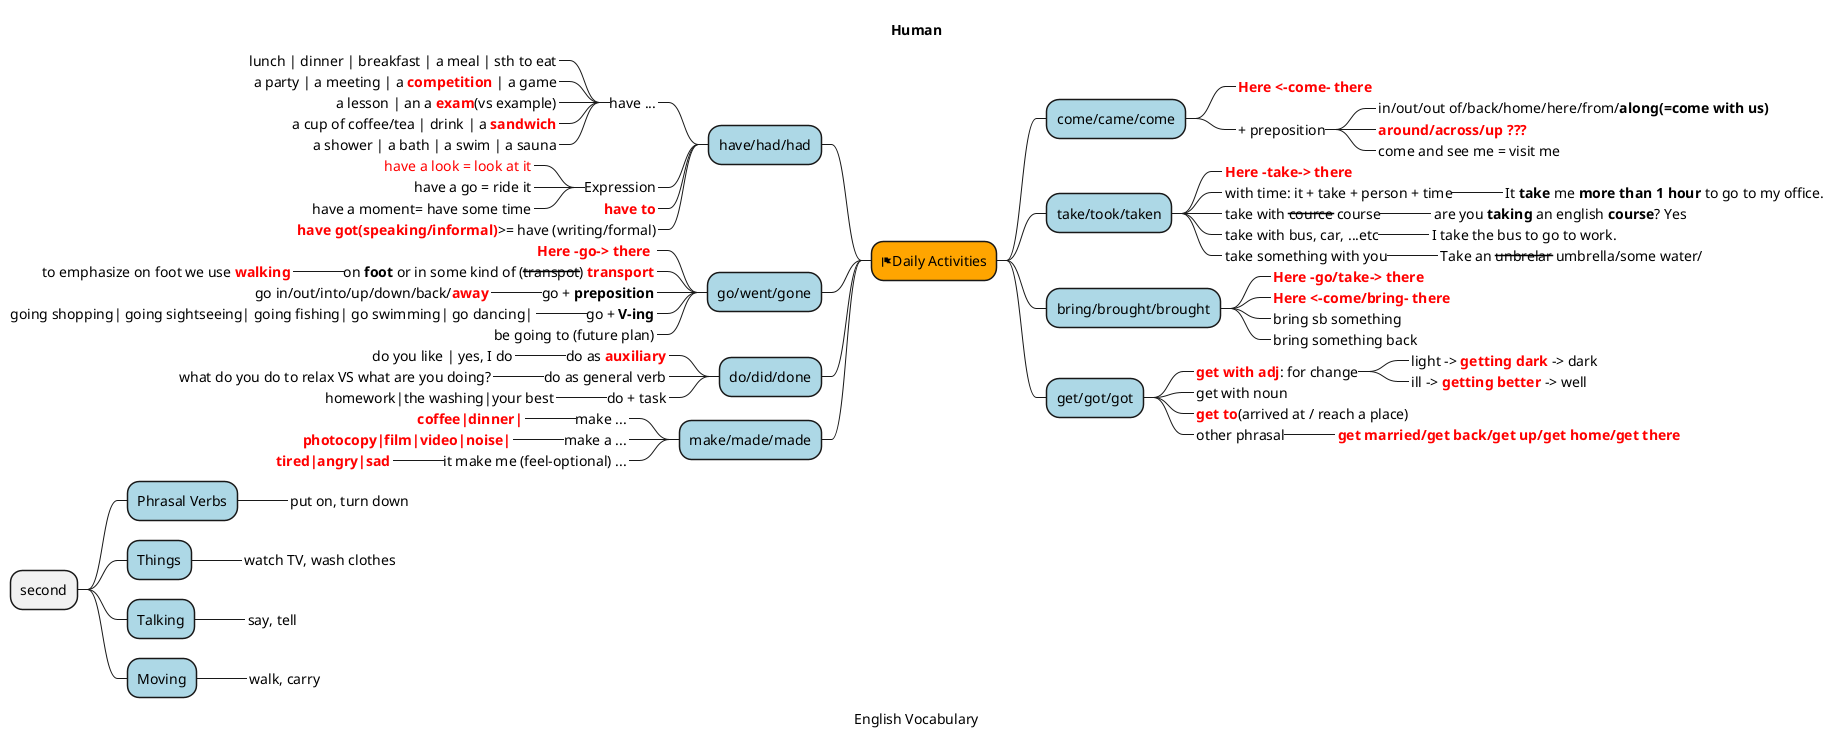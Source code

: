 @startmindmap
caption English Vocabulary
title Human

*[#Orange] <&flag>Daily Activities
left side
**[#lightblue] have/had/had
---_ have ...
----_ lunch | dinner | breakfast | a meal | sth to eat
----_ a party | a meeting | a <color:red><b>competition</color> | a game
----_ a lesson | an a <color:red><b>exam</color>(vs example)
----_ a cup of coffee/tea | drink | a <color:red><b>sandwich</color>
----_ a shower | a bath | a swim | a sauna
***_ Expression
----_ <color:red>have a look = look at it
----_ have a go = ride it
----_ have a moment= have some time
***_ <color:red><b>have to
***_ <color:red><b>have got(speaking/informal)</color>>= have (writing/formal)

**[#lightblue] go/went/gone
***_ <color:red><b>Here -go-> there </color>
***_ on <b>foot</b> or in some kind of (--transpot--) <color:red><b>transport
****_ to emphasize on foot we use <color:red><b>walking
***_ go + <b>preposition
****_ go in/out/into/up/down/back/<color:red><b>away
***_ go + <b>V-ing
****_ going shopping| going sightseeing| going fishing| go swimming| go dancing|
***_ be going to (future plan)

**[#lightblue] do/did/done
***_ do as <color:red><b>auxiliary</color>
****_ do you like | yes, I do
***_ do as general verb
****_ what do you do to relax VS what are you doing?
***_ do + task
****_ homework|the washing|your best

**[#lightblue] make/made/made
***_ make ...
****_ <color:red><b>coffee|dinner|
***_ make a ...
****_ <color:red><b>photocopy|film|video|noise|
***_ it make me (feel-optional) ...
****_ <color:red><b>tired|angry|sad

right side
**[#lightblue] come/came/come
***_ <color:red><b>Here <-come- there </color>
***_ + preposition
****_ in/out/out of/back/home/here/from/<b>along(=come with us)
****_ <color:red><b>around/across/up ???
****_ come and see me = visit me


**[#lightblue] take/took/taken
***_ <color:red><b>Here -take-> there </color>
***_ with time: it + take + person + time
****_ It <b>take</b> me <b>more than 1 hour</b> to go to my office.
***_ take with --cource-- course
****_ are you <b>taking</b> an english <b>course</b>? Yes
***_ take with bus, car, ...etc
****_ I take the bus to go to work.
***_ take something with you
****_ Take an --unbrelar-- umbrella/some water/

**[#lightblue] bring/brought/brought
***_ <color:red><b>Here -go/take-> there </color>
***_ <color:red><b>Here <-come/bring- there </color>
***_ bring sb something
***_ bring something back

**[#lightblue] get/got/got
***_ <color:red><b>get with adj</color>: for change
****_ light -> <color:red><b>getting dark</color> -> dark
****_ ill -> <color:red><b>getting better</color> -> well
***_ get with noun
***_ <color:red><b>get to</color>(arrived at / reach a place)
***_ other phrasal
****_ <color:red><b>get married/get back/get up/get home/get there

* second
right side
**[#lightblue] Phrasal Verbs
***_ put on, turn down
**[#lightblue] Things
***_ watch TV, wash clothes
**[#lightblue] Talking
***_ say, tell
**[#lightblue] Moving
***_ walk, carry




@endmindmap